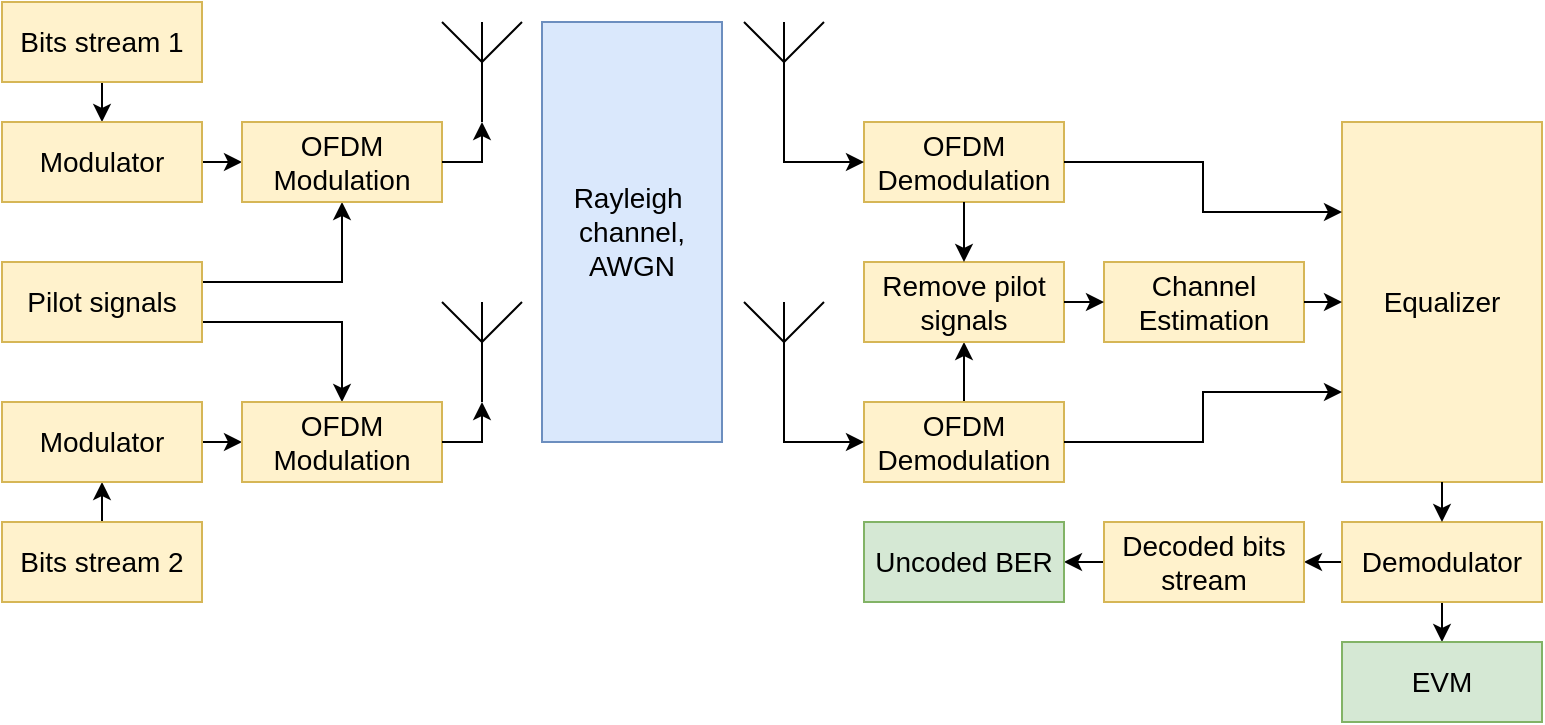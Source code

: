 <mxfile version="24.5.1" type="device">
  <diagram name="Страница — 1" id="ys9gOeWvE5gVsRyR9EHW">
    <mxGraphModel dx="875" dy="471" grid="1" gridSize="10" guides="1" tooltips="1" connect="1" arrows="1" fold="1" page="1" pageScale="1" pageWidth="827" pageHeight="1169" math="0" shadow="0">
      <root>
        <mxCell id="0" />
        <mxCell id="1" parent="0" />
        <mxCell id="XJGOGH-ZNnLPxcdT0S2C-11" style="edgeStyle=orthogonalEdgeStyle;rounded=0;orthogonalLoop=1;jettySize=auto;html=1;exitX=0.5;exitY=1;exitDx=0;exitDy=0;entryX=0.5;entryY=0;entryDx=0;entryDy=0;" edge="1" parent="1" source="E5bmAt0e2NMVcmRqQRA6-1" target="E5bmAt0e2NMVcmRqQRA6-2">
          <mxGeometry relative="1" as="geometry" />
        </mxCell>
        <mxCell id="E5bmAt0e2NMVcmRqQRA6-1" value="&lt;font style=&quot;font-size: 14px;&quot; face=&quot;Helvetica&quot;&gt;Bits stream 1&lt;/font&gt;" style="rounded=0;whiteSpace=wrap;html=1;fillColor=#fff2cc;strokeColor=#d6b656;" parent="1" vertex="1">
          <mxGeometry x="20" y="40" width="100" height="40" as="geometry" />
        </mxCell>
        <mxCell id="XJGOGH-ZNnLPxcdT0S2C-14" style="edgeStyle=orthogonalEdgeStyle;rounded=0;orthogonalLoop=1;jettySize=auto;html=1;exitX=1;exitY=0.5;exitDx=0;exitDy=0;entryX=0;entryY=0.5;entryDx=0;entryDy=0;" edge="1" parent="1" source="E5bmAt0e2NMVcmRqQRA6-2" target="E5bmAt0e2NMVcmRqQRA6-15">
          <mxGeometry relative="1" as="geometry" />
        </mxCell>
        <mxCell id="E5bmAt0e2NMVcmRqQRA6-2" value="&lt;font style=&quot;font-size: 14px;&quot; face=&quot;Helvetica&quot;&gt;Modulator&lt;/font&gt;" style="rounded=0;whiteSpace=wrap;html=1;fillColor=#fff2cc;strokeColor=#d6b656;" parent="1" vertex="1">
          <mxGeometry x="20" y="100" width="100" height="40" as="geometry" />
        </mxCell>
        <mxCell id="XJGOGH-ZNnLPxcdT0S2C-15" style="edgeStyle=orthogonalEdgeStyle;rounded=0;orthogonalLoop=1;jettySize=auto;html=1;exitX=1;exitY=0.25;exitDx=0;exitDy=0;entryX=0.5;entryY=1;entryDx=0;entryDy=0;" edge="1" parent="1" source="E5bmAt0e2NMVcmRqQRA6-14" target="E5bmAt0e2NMVcmRqQRA6-15">
          <mxGeometry relative="1" as="geometry" />
        </mxCell>
        <mxCell id="XJGOGH-ZNnLPxcdT0S2C-16" style="edgeStyle=orthogonalEdgeStyle;rounded=0;orthogonalLoop=1;jettySize=auto;html=1;exitX=1;exitY=0.75;exitDx=0;exitDy=0;entryX=0.5;entryY=0;entryDx=0;entryDy=0;" edge="1" parent="1" source="E5bmAt0e2NMVcmRqQRA6-14" target="XJGOGH-ZNnLPxcdT0S2C-4">
          <mxGeometry relative="1" as="geometry" />
        </mxCell>
        <mxCell id="E5bmAt0e2NMVcmRqQRA6-14" value="&lt;font style=&quot;font-size: 14px;&quot; face=&quot;Helvetica&quot;&gt;Pilot signals&lt;/font&gt;" style="rounded=0;whiteSpace=wrap;html=1;fillColor=#fff2cc;strokeColor=#d6b656;" parent="1" vertex="1">
          <mxGeometry x="20" y="170" width="100" height="40" as="geometry" />
        </mxCell>
        <mxCell id="E5bmAt0e2NMVcmRqQRA6-15" value="&lt;font style=&quot;font-size: 14px;&quot; face=&quot;Helvetica&quot;&gt;OFDM Modulation&lt;/font&gt;" style="rounded=0;whiteSpace=wrap;html=1;fillColor=#fff2cc;strokeColor=#d6b656;" parent="1" vertex="1">
          <mxGeometry x="140" y="100" width="100" height="40" as="geometry" />
        </mxCell>
        <mxCell id="E5bmAt0e2NMVcmRqQRA6-18" value="" style="verticalLabelPosition=bottom;shadow=0;dashed=0;align=center;html=1;verticalAlign=top;shape=mxgraph.electrical.radio.aerial_-_antenna_1;" parent="1" vertex="1">
          <mxGeometry x="240" y="50" width="40" height="50" as="geometry" />
        </mxCell>
        <mxCell id="E5bmAt0e2NMVcmRqQRA6-19" style="edgeStyle=orthogonalEdgeStyle;rounded=0;orthogonalLoop=1;jettySize=auto;html=1;entryX=0.5;entryY=1;entryDx=0;entryDy=0;entryPerimeter=0;exitX=1;exitY=0.5;exitDx=0;exitDy=0;" parent="1" source="E5bmAt0e2NMVcmRqQRA6-15" target="E5bmAt0e2NMVcmRqQRA6-18" edge="1">
          <mxGeometry relative="1" as="geometry">
            <mxPoint x="560" y="130" as="sourcePoint" />
          </mxGeometry>
        </mxCell>
        <mxCell id="E5bmAt0e2NMVcmRqQRA6-21" value="&lt;font style=&quot;&quot; face=&quot;Helvetica&quot;&gt;&lt;span style=&quot;font-size: 14px;&quot;&gt;Rayleigh&amp;nbsp;&lt;/span&gt;&lt;/font&gt;&lt;div&gt;&lt;span style=&quot;font-size: 14px;&quot;&gt;channel&lt;/span&gt;&lt;font style=&quot;&quot; face=&quot;Helvetica&quot;&gt;&lt;span style=&quot;font-size: 14px;&quot;&gt;, AWGN&lt;/span&gt;&lt;/font&gt;&lt;/div&gt;" style="rounded=0;whiteSpace=wrap;html=1;fillColor=#dae8fc;strokeColor=#6c8ebf;" parent="1" vertex="1">
          <mxGeometry x="290" y="50" width="90" height="210" as="geometry" />
        </mxCell>
        <mxCell id="E5bmAt0e2NMVcmRqQRA6-24" style="edgeStyle=orthogonalEdgeStyle;rounded=0;orthogonalLoop=1;jettySize=auto;html=1;exitX=0.5;exitY=0;exitDx=0;exitDy=0;entryX=0.5;entryY=1;entryDx=0;entryDy=0;" parent="1" source="E5bmAt0e2NMVcmRqQRA6-75" target="E5bmAt0e2NMVcmRqQRA6-37" edge="1">
          <mxGeometry relative="1" as="geometry">
            <mxPoint x="491" y="390" as="sourcePoint" />
          </mxGeometry>
        </mxCell>
        <mxCell id="E5bmAt0e2NMVcmRqQRA6-37" value="&lt;font style=&quot;font-size: 14px;&quot; face=&quot;Helvetica&quot;&gt;Remove pilot signals&lt;/font&gt;" style="rounded=0;whiteSpace=wrap;html=1;fillColor=#fff2cc;strokeColor=#d6b656;" parent="1" vertex="1">
          <mxGeometry x="451" y="170" width="100" height="40" as="geometry" />
        </mxCell>
        <mxCell id="E5bmAt0e2NMVcmRqQRA6-39" value="&lt;font style=&quot;font-size: 14px;&quot; face=&quot;Helvetica&quot;&gt;Equalizer&lt;/font&gt;" style="rounded=0;whiteSpace=wrap;html=1;fillColor=#fff2cc;strokeColor=#d6b656;" parent="1" vertex="1">
          <mxGeometry x="690" y="100" width="100" height="180" as="geometry" />
        </mxCell>
        <mxCell id="E5bmAt0e2NMVcmRqQRA6-68" value="&lt;font style=&quot;font-size: 14px;&quot; face=&quot;Helvetica&quot;&gt;OFDM Demodulation&lt;/font&gt;" style="rounded=0;whiteSpace=wrap;html=1;fillColor=#fff2cc;strokeColor=#d6b656;" parent="1" vertex="1">
          <mxGeometry x="451" y="100" width="100" height="40" as="geometry" />
        </mxCell>
        <mxCell id="E5bmAt0e2NMVcmRqQRA6-69" value="" style="verticalLabelPosition=bottom;shadow=0;dashed=0;align=center;html=1;verticalAlign=top;shape=mxgraph.electrical.radio.aerial_-_antenna_1;" parent="1" vertex="1">
          <mxGeometry x="391" y="50" width="40" height="50" as="geometry" />
        </mxCell>
        <mxCell id="E5bmAt0e2NMVcmRqQRA6-74" style="edgeStyle=orthogonalEdgeStyle;rounded=0;orthogonalLoop=1;jettySize=auto;html=1;exitX=0.5;exitY=1;exitDx=0;exitDy=0;entryX=0;entryY=0.5;entryDx=0;entryDy=0;exitPerimeter=0;" parent="1" source="E5bmAt0e2NMVcmRqQRA6-69" target="E5bmAt0e2NMVcmRqQRA6-68" edge="1">
          <mxGeometry relative="1" as="geometry">
            <mxPoint x="631" y="70" as="sourcePoint" />
            <mxPoint x="591" y="50" as="targetPoint" />
          </mxGeometry>
        </mxCell>
        <mxCell id="E5bmAt0e2NMVcmRqQRA6-75" value="&lt;font style=&quot;font-size: 14px;&quot; face=&quot;Helvetica&quot;&gt;OFDM Demodulation&lt;/font&gt;" style="rounded=0;whiteSpace=wrap;html=1;fillColor=#fff2cc;strokeColor=#d6b656;" parent="1" vertex="1">
          <mxGeometry x="451" y="240" width="100" height="40" as="geometry" />
        </mxCell>
        <mxCell id="E5bmAt0e2NMVcmRqQRA6-76" value="" style="verticalLabelPosition=bottom;shadow=0;dashed=0;align=center;html=1;verticalAlign=top;shape=mxgraph.electrical.radio.aerial_-_antenna_1;" parent="1" vertex="1">
          <mxGeometry x="391" y="190" width="40" height="50" as="geometry" />
        </mxCell>
        <mxCell id="E5bmAt0e2NMVcmRqQRA6-77" style="edgeStyle=orthogonalEdgeStyle;rounded=0;orthogonalLoop=1;jettySize=auto;html=1;exitX=0.5;exitY=1;exitDx=0;exitDy=0;entryX=0;entryY=0.5;entryDx=0;entryDy=0;exitPerimeter=0;" parent="1" source="E5bmAt0e2NMVcmRqQRA6-76" target="E5bmAt0e2NMVcmRqQRA6-75" edge="1">
          <mxGeometry relative="1" as="geometry">
            <mxPoint x="421" y="310" as="sourcePoint" />
            <mxPoint x="381" y="290" as="targetPoint" />
            <Array as="points">
              <mxPoint x="411" y="260" />
            </Array>
          </mxGeometry>
        </mxCell>
        <mxCell id="E5bmAt0e2NMVcmRqQRA6-78" style="edgeStyle=orthogonalEdgeStyle;rounded=0;orthogonalLoop=1;jettySize=auto;html=1;exitX=0.5;exitY=1;exitDx=0;exitDy=0;entryX=0.5;entryY=0;entryDx=0;entryDy=0;" parent="1" source="E5bmAt0e2NMVcmRqQRA6-68" target="E5bmAt0e2NMVcmRqQRA6-37" edge="1">
          <mxGeometry relative="1" as="geometry">
            <mxPoint x="511" y="250" as="sourcePoint" />
            <mxPoint x="511" y="220" as="targetPoint" />
          </mxGeometry>
        </mxCell>
        <mxCell id="E5bmAt0e2NMVcmRqQRA6-79" value="&lt;font style=&quot;font-size: 14px;&quot; face=&quot;Helvetica&quot;&gt;Channel Estimation&lt;/font&gt;" style="rounded=0;whiteSpace=wrap;html=1;fillColor=#fff2cc;strokeColor=#d6b656;" parent="1" vertex="1">
          <mxGeometry x="571" y="170" width="100" height="40" as="geometry" />
        </mxCell>
        <mxCell id="E5bmAt0e2NMVcmRqQRA6-80" value="" style="endArrow=classic;html=1;rounded=0;exitX=1;exitY=0.5;exitDx=0;exitDy=0;entryX=0;entryY=0.5;entryDx=0;entryDy=0;" parent="1" source="E5bmAt0e2NMVcmRqQRA6-37" target="E5bmAt0e2NMVcmRqQRA6-79" edge="1">
          <mxGeometry width="50" height="50" relative="1" as="geometry">
            <mxPoint x="621" y="300" as="sourcePoint" />
            <mxPoint x="671" y="250" as="targetPoint" />
          </mxGeometry>
        </mxCell>
        <mxCell id="E5bmAt0e2NMVcmRqQRA6-86" style="edgeStyle=orthogonalEdgeStyle;rounded=0;orthogonalLoop=1;jettySize=auto;html=1;exitX=1;exitY=0.5;exitDx=0;exitDy=0;entryX=0;entryY=0.25;entryDx=0;entryDy=0;" parent="1" source="E5bmAt0e2NMVcmRqQRA6-68" target="E5bmAt0e2NMVcmRqQRA6-39" edge="1">
          <mxGeometry relative="1" as="geometry">
            <mxPoint x="600" y="300" as="sourcePoint" />
            <mxPoint x="740" y="330" as="targetPoint" />
          </mxGeometry>
        </mxCell>
        <mxCell id="E5bmAt0e2NMVcmRqQRA6-87" style="edgeStyle=orthogonalEdgeStyle;rounded=0;orthogonalLoop=1;jettySize=auto;html=1;exitX=1;exitY=0.5;exitDx=0;exitDy=0;entryX=0;entryY=0.75;entryDx=0;entryDy=0;" parent="1" source="E5bmAt0e2NMVcmRqQRA6-75" target="E5bmAt0e2NMVcmRqQRA6-39" edge="1">
          <mxGeometry relative="1" as="geometry">
            <mxPoint x="580" y="350" as="sourcePoint" />
            <mxPoint x="719" y="375" as="targetPoint" />
          </mxGeometry>
        </mxCell>
        <mxCell id="E5bmAt0e2NMVcmRqQRA6-88" style="edgeStyle=orthogonalEdgeStyle;rounded=0;orthogonalLoop=1;jettySize=auto;html=1;exitX=1;exitY=0.5;exitDx=0;exitDy=0;entryX=0;entryY=0.5;entryDx=0;entryDy=0;" parent="1" source="E5bmAt0e2NMVcmRqQRA6-79" target="E5bmAt0e2NMVcmRqQRA6-39" edge="1">
          <mxGeometry relative="1" as="geometry">
            <mxPoint x="511" y="150" as="sourcePoint" />
            <mxPoint x="511" y="180" as="targetPoint" />
          </mxGeometry>
        </mxCell>
        <mxCell id="E5bmAt0e2NMVcmRqQRA6-99" style="edgeStyle=orthogonalEdgeStyle;rounded=0;orthogonalLoop=1;jettySize=auto;html=1;exitX=0;exitY=0.5;exitDx=0;exitDy=0;entryX=1;entryY=0.5;entryDx=0;entryDy=0;" parent="1" source="E5bmAt0e2NMVcmRqQRA6-92" target="E5bmAt0e2NMVcmRqQRA6-94" edge="1">
          <mxGeometry relative="1" as="geometry" />
        </mxCell>
        <mxCell id="E5bmAt0e2NMVcmRqQRA6-101" style="edgeStyle=orthogonalEdgeStyle;rounded=0;orthogonalLoop=1;jettySize=auto;html=1;exitX=0.5;exitY=1;exitDx=0;exitDy=0;entryX=0.5;entryY=0;entryDx=0;entryDy=0;" parent="1" source="E5bmAt0e2NMVcmRqQRA6-92" target="E5bmAt0e2NMVcmRqQRA6-96" edge="1">
          <mxGeometry relative="1" as="geometry" />
        </mxCell>
        <mxCell id="E5bmAt0e2NMVcmRqQRA6-92" value="&lt;font style=&quot;font-size: 14px;&quot; face=&quot;Helvetica&quot;&gt;Demodulator&lt;/font&gt;" style="rounded=0;whiteSpace=wrap;html=1;fillColor=#fff2cc;strokeColor=#d6b656;" parent="1" vertex="1">
          <mxGeometry x="690" y="300" width="100" height="40" as="geometry" />
        </mxCell>
        <mxCell id="E5bmAt0e2NMVcmRqQRA6-100" style="edgeStyle=orthogonalEdgeStyle;rounded=0;orthogonalLoop=1;jettySize=auto;html=1;exitX=0;exitY=0.5;exitDx=0;exitDy=0;entryX=1;entryY=0.5;entryDx=0;entryDy=0;" parent="1" source="E5bmAt0e2NMVcmRqQRA6-94" target="E5bmAt0e2NMVcmRqQRA6-95" edge="1">
          <mxGeometry relative="1" as="geometry" />
        </mxCell>
        <mxCell id="E5bmAt0e2NMVcmRqQRA6-94" value="&lt;font style=&quot;font-size: 14px;&quot; face=&quot;Helvetica&quot;&gt;Decoded bits stream&lt;/font&gt;" style="rounded=0;whiteSpace=wrap;html=1;fillColor=#fff2cc;strokeColor=#d6b656;" parent="1" vertex="1">
          <mxGeometry x="571" y="300" width="100" height="40" as="geometry" />
        </mxCell>
        <mxCell id="E5bmAt0e2NMVcmRqQRA6-95" value="&lt;font style=&quot;font-size: 14px;&quot; face=&quot;Helvetica&quot;&gt;Uncoded BER&lt;/font&gt;" style="rounded=0;whiteSpace=wrap;html=1;fillColor=#d5e8d4;strokeColor=#82b366;" parent="1" vertex="1">
          <mxGeometry x="451" y="300" width="100" height="40" as="geometry" />
        </mxCell>
        <mxCell id="E5bmAt0e2NMVcmRqQRA6-96" value="&lt;font style=&quot;font-size: 14px;&quot; face=&quot;Helvetica&quot;&gt;EVM&lt;/font&gt;" style="rounded=0;whiteSpace=wrap;html=1;fillColor=#d5e8d4;strokeColor=#82b366;" parent="1" vertex="1">
          <mxGeometry x="690" y="360" width="100" height="40" as="geometry" />
        </mxCell>
        <mxCell id="E5bmAt0e2NMVcmRqQRA6-98" value="" style="endArrow=classic;html=1;rounded=0;exitX=0.5;exitY=1;exitDx=0;exitDy=0;entryX=0.5;entryY=0;entryDx=0;entryDy=0;" parent="1" source="E5bmAt0e2NMVcmRqQRA6-39" target="E5bmAt0e2NMVcmRqQRA6-92" edge="1">
          <mxGeometry width="50" height="50" relative="1" as="geometry">
            <mxPoint x="360" y="330" as="sourcePoint" />
            <mxPoint x="410" y="280" as="targetPoint" />
          </mxGeometry>
        </mxCell>
        <mxCell id="XJGOGH-ZNnLPxcdT0S2C-12" style="edgeStyle=orthogonalEdgeStyle;rounded=0;orthogonalLoop=1;jettySize=auto;html=1;exitX=0.5;exitY=0;exitDx=0;exitDy=0;entryX=0.5;entryY=1;entryDx=0;entryDy=0;" edge="1" parent="1" source="XJGOGH-ZNnLPxcdT0S2C-1" target="XJGOGH-ZNnLPxcdT0S2C-2">
          <mxGeometry relative="1" as="geometry" />
        </mxCell>
        <mxCell id="XJGOGH-ZNnLPxcdT0S2C-1" value="&lt;font style=&quot;font-size: 14px;&quot; face=&quot;Helvetica&quot;&gt;Bits stream 2&lt;/font&gt;" style="rounded=0;whiteSpace=wrap;html=1;fillColor=#fff2cc;strokeColor=#d6b656;" vertex="1" parent="1">
          <mxGeometry x="20" y="300" width="100" height="40" as="geometry" />
        </mxCell>
        <mxCell id="XJGOGH-ZNnLPxcdT0S2C-13" style="edgeStyle=orthogonalEdgeStyle;rounded=0;orthogonalLoop=1;jettySize=auto;html=1;exitX=1;exitY=0.5;exitDx=0;exitDy=0;entryX=0;entryY=0.5;entryDx=0;entryDy=0;" edge="1" parent="1" source="XJGOGH-ZNnLPxcdT0S2C-2" target="XJGOGH-ZNnLPxcdT0S2C-4">
          <mxGeometry relative="1" as="geometry" />
        </mxCell>
        <mxCell id="XJGOGH-ZNnLPxcdT0S2C-2" value="&lt;font style=&quot;font-size: 14px;&quot; face=&quot;Helvetica&quot;&gt;Modulator&lt;/font&gt;" style="rounded=0;whiteSpace=wrap;html=1;fillColor=#fff2cc;strokeColor=#d6b656;" vertex="1" parent="1">
          <mxGeometry x="20" y="240" width="100" height="40" as="geometry" />
        </mxCell>
        <mxCell id="XJGOGH-ZNnLPxcdT0S2C-4" value="&lt;font style=&quot;font-size: 14px;&quot; face=&quot;Helvetica&quot;&gt;OFDM Modulation&lt;/font&gt;" style="rounded=0;whiteSpace=wrap;html=1;fillColor=#fff2cc;strokeColor=#d6b656;" vertex="1" parent="1">
          <mxGeometry x="140" y="240" width="100" height="40" as="geometry" />
        </mxCell>
        <mxCell id="XJGOGH-ZNnLPxcdT0S2C-5" value="" style="verticalLabelPosition=bottom;shadow=0;dashed=0;align=center;html=1;verticalAlign=top;shape=mxgraph.electrical.radio.aerial_-_antenna_1;" vertex="1" parent="1">
          <mxGeometry x="240" y="190" width="40" height="50" as="geometry" />
        </mxCell>
        <mxCell id="XJGOGH-ZNnLPxcdT0S2C-6" style="edgeStyle=orthogonalEdgeStyle;rounded=0;orthogonalLoop=1;jettySize=auto;html=1;entryX=0.5;entryY=1;entryDx=0;entryDy=0;entryPerimeter=0;exitX=1;exitY=0.5;exitDx=0;exitDy=0;" edge="1" parent="1" source="XJGOGH-ZNnLPxcdT0S2C-4" target="XJGOGH-ZNnLPxcdT0S2C-5">
          <mxGeometry relative="1" as="geometry">
            <mxPoint x="560" y="270" as="sourcePoint" />
          </mxGeometry>
        </mxCell>
      </root>
    </mxGraphModel>
  </diagram>
</mxfile>
